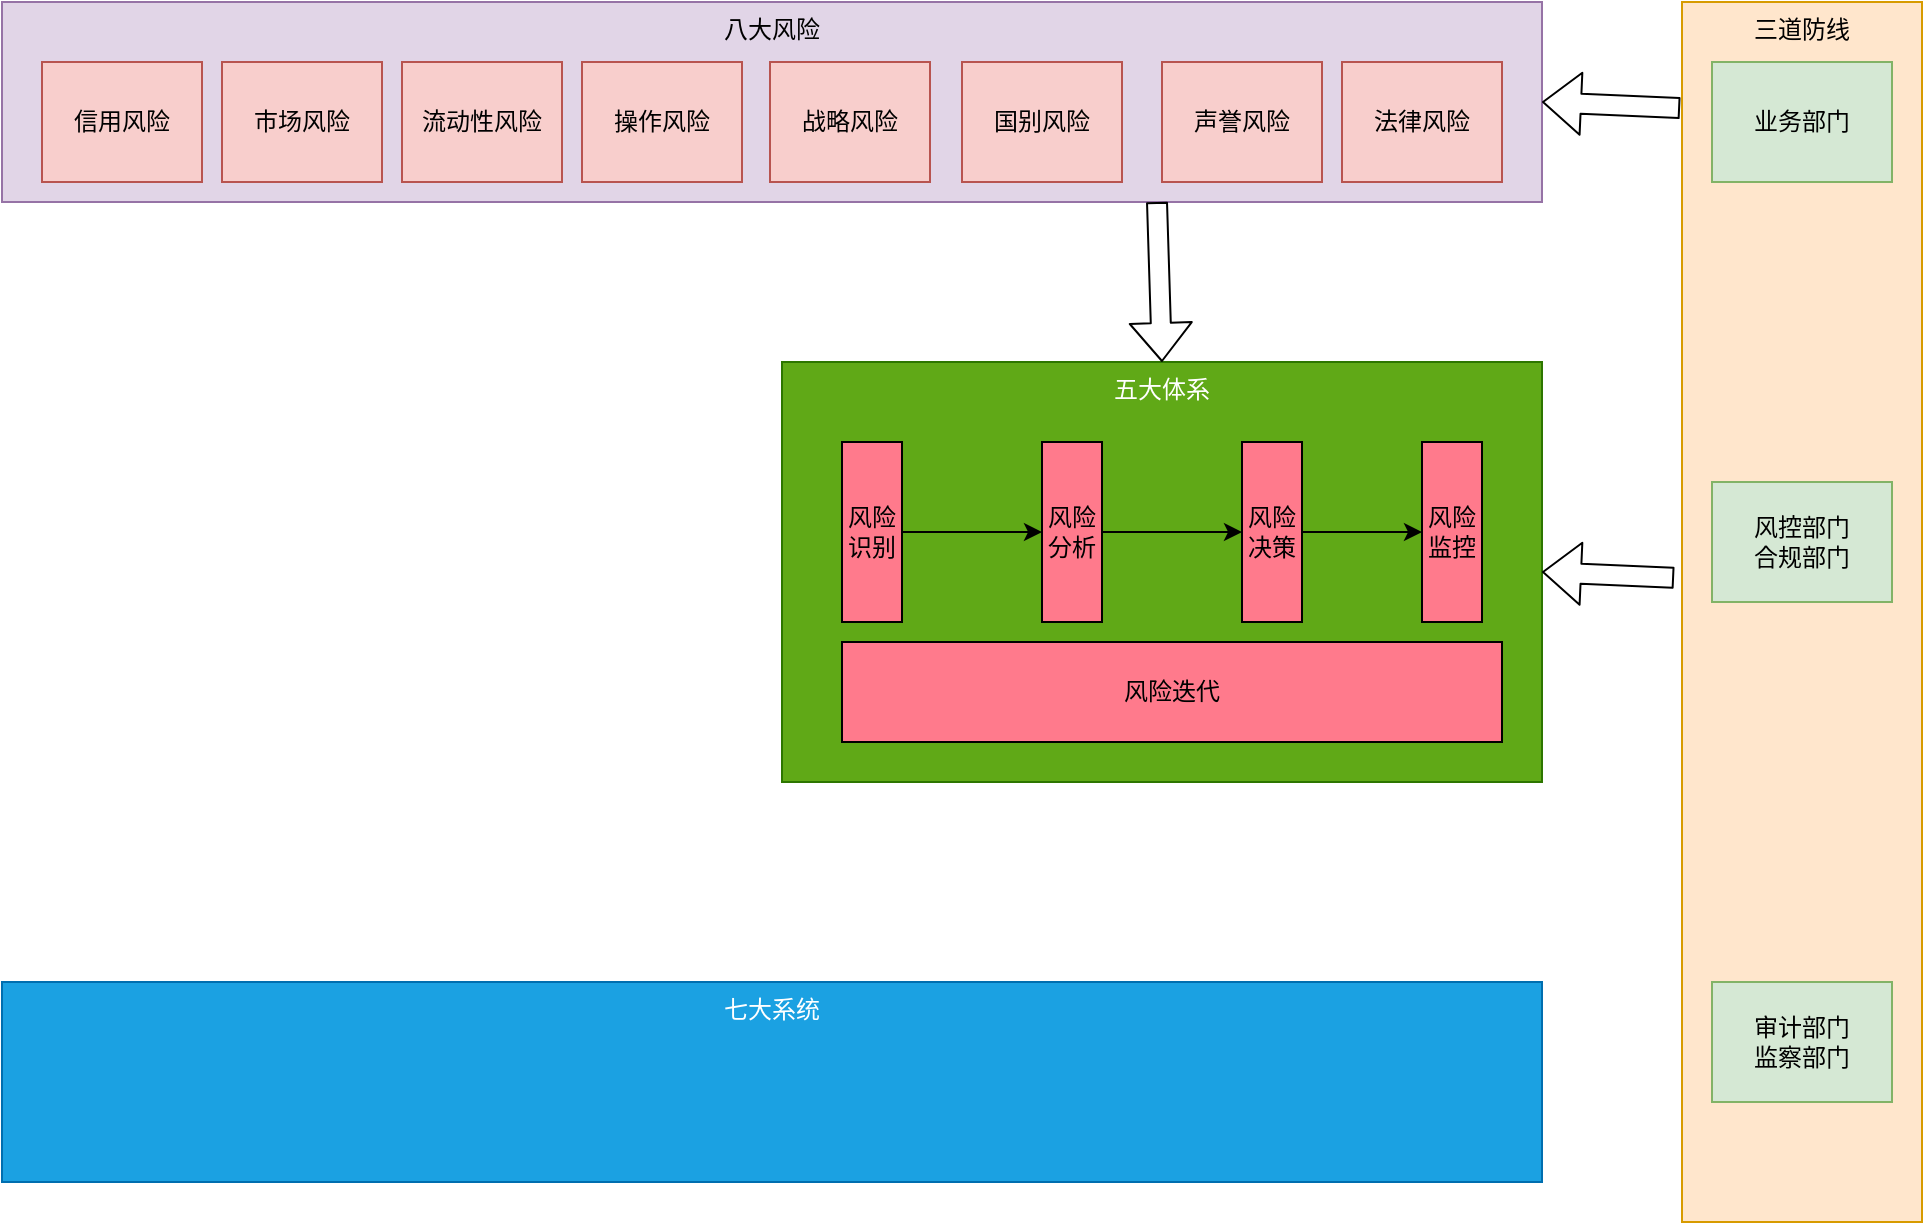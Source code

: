 <mxfile version="14.5.10" type="github">
  <diagram id="84DYd2oJogJ50CBNajp7" name="第 1 页">
    <mxGraphModel dx="1422" dy="762" grid="1" gridSize="10" guides="1" tooltips="1" connect="1" arrows="1" fold="1" page="1" pageScale="1" pageWidth="827" pageHeight="1169" math="0" shadow="0">
      <root>
        <mxCell id="0" />
        <mxCell id="1" parent="0" />
        <mxCell id="pUdsgsDDToOgOxMUS9t4-1" value="八大风险" style="rounded=0;whiteSpace=wrap;html=1;verticalAlign=top;fillColor=#e1d5e7;strokeColor=#9673a6;" vertex="1" parent="1">
          <mxGeometry x="30" y="130" width="770" height="100" as="geometry" />
        </mxCell>
        <mxCell id="pUdsgsDDToOgOxMUS9t4-2" value="信用风险" style="rounded=0;whiteSpace=wrap;html=1;fillColor=#f8cecc;strokeColor=#b85450;" vertex="1" parent="1">
          <mxGeometry x="50" y="160" width="80" height="60" as="geometry" />
        </mxCell>
        <mxCell id="pUdsgsDDToOgOxMUS9t4-3" value="市场风险" style="rounded=0;whiteSpace=wrap;html=1;fillColor=#f8cecc;strokeColor=#b85450;" vertex="1" parent="1">
          <mxGeometry x="140" y="160" width="80" height="60" as="geometry" />
        </mxCell>
        <mxCell id="pUdsgsDDToOgOxMUS9t4-4" value="流动性风险" style="rounded=0;whiteSpace=wrap;html=1;fillColor=#f8cecc;strokeColor=#b85450;" vertex="1" parent="1">
          <mxGeometry x="230" y="160" width="80" height="60" as="geometry" />
        </mxCell>
        <mxCell id="pUdsgsDDToOgOxMUS9t4-5" value="操作风险" style="rounded=0;whiteSpace=wrap;html=1;fillColor=#f8cecc;strokeColor=#b85450;" vertex="1" parent="1">
          <mxGeometry x="320" y="160" width="80" height="60" as="geometry" />
        </mxCell>
        <mxCell id="pUdsgsDDToOgOxMUS9t4-6" value="战略风险" style="rounded=0;whiteSpace=wrap;html=1;fillColor=#f8cecc;strokeColor=#b85450;" vertex="1" parent="1">
          <mxGeometry x="414" y="160" width="80" height="60" as="geometry" />
        </mxCell>
        <mxCell id="pUdsgsDDToOgOxMUS9t4-7" value="国别风险" style="rounded=0;whiteSpace=wrap;html=1;fillColor=#f8cecc;strokeColor=#b85450;" vertex="1" parent="1">
          <mxGeometry x="510" y="160" width="80" height="60" as="geometry" />
        </mxCell>
        <mxCell id="pUdsgsDDToOgOxMUS9t4-8" value="声誉风险" style="rounded=0;whiteSpace=wrap;html=1;fillColor=#f8cecc;strokeColor=#b85450;" vertex="1" parent="1">
          <mxGeometry x="610" y="160" width="80" height="60" as="geometry" />
        </mxCell>
        <mxCell id="pUdsgsDDToOgOxMUS9t4-9" value="法律风险" style="rounded=0;whiteSpace=wrap;html=1;fillColor=#f8cecc;strokeColor=#b85450;" vertex="1" parent="1">
          <mxGeometry x="700" y="160" width="80" height="60" as="geometry" />
        </mxCell>
        <mxCell id="pUdsgsDDToOgOxMUS9t4-10" value="三道防线" style="rounded=0;whiteSpace=wrap;html=1;verticalAlign=top;fillColor=#ffe6cc;strokeColor=#d79b00;" vertex="1" parent="1">
          <mxGeometry x="870" y="130" width="120" height="610" as="geometry" />
        </mxCell>
        <mxCell id="pUdsgsDDToOgOxMUS9t4-11" value="业务部门" style="rounded=0;whiteSpace=wrap;html=1;fillColor=#d5e8d4;strokeColor=#82b366;" vertex="1" parent="1">
          <mxGeometry x="885" y="160" width="90" height="60" as="geometry" />
        </mxCell>
        <mxCell id="pUdsgsDDToOgOxMUS9t4-13" value="五大体系" style="rounded=0;whiteSpace=wrap;html=1;verticalAlign=top;fillColor=#60a917;strokeColor=#2D7600;fontColor=#ffffff;" vertex="1" parent="1">
          <mxGeometry x="420" y="310" width="380" height="210" as="geometry" />
        </mxCell>
        <mxCell id="pUdsgsDDToOgOxMUS9t4-14" value="风险识别" style="rounded=0;whiteSpace=wrap;html=1;fillColor=#FF7A8C;" vertex="1" parent="1">
          <mxGeometry x="450" y="350" width="30" height="90" as="geometry" />
        </mxCell>
        <mxCell id="pUdsgsDDToOgOxMUS9t4-15" value="风险分析" style="rounded=0;whiteSpace=wrap;html=1;fillColor=#FF7A8C;" vertex="1" parent="1">
          <mxGeometry x="550" y="350" width="30" height="90" as="geometry" />
        </mxCell>
        <mxCell id="pUdsgsDDToOgOxMUS9t4-16" value="风险决策" style="rounded=0;whiteSpace=wrap;html=1;fillColor=#FF7A8C;" vertex="1" parent="1">
          <mxGeometry x="650" y="350" width="30" height="90" as="geometry" />
        </mxCell>
        <mxCell id="pUdsgsDDToOgOxMUS9t4-17" value="风险监控" style="rounded=0;whiteSpace=wrap;html=1;fillColor=#FF7A8C;" vertex="1" parent="1">
          <mxGeometry x="740" y="350" width="30" height="90" as="geometry" />
        </mxCell>
        <mxCell id="pUdsgsDDToOgOxMUS9t4-18" value="风险迭代" style="rounded=0;whiteSpace=wrap;html=1;fillColor=#FF7A8C;" vertex="1" parent="1">
          <mxGeometry x="450" y="450" width="330" height="50" as="geometry" />
        </mxCell>
        <mxCell id="pUdsgsDDToOgOxMUS9t4-19" value="" style="shape=flexArrow;endArrow=classic;html=1;exitX=0.75;exitY=1;exitDx=0;exitDy=0;entryX=0.5;entryY=0;entryDx=0;entryDy=0;" edge="1" parent="1" source="pUdsgsDDToOgOxMUS9t4-1" target="pUdsgsDDToOgOxMUS9t4-13">
          <mxGeometry width="50" height="50" relative="1" as="geometry">
            <mxPoint x="390" y="390" as="sourcePoint" />
            <mxPoint x="440" y="340" as="targetPoint" />
          </mxGeometry>
        </mxCell>
        <mxCell id="pUdsgsDDToOgOxMUS9t4-20" value="" style="endArrow=classic;html=1;entryX=0;entryY=0.5;entryDx=0;entryDy=0;exitX=1;exitY=0.5;exitDx=0;exitDy=0;" edge="1" parent="1" source="pUdsgsDDToOgOxMUS9t4-14" target="pUdsgsDDToOgOxMUS9t4-15">
          <mxGeometry width="50" height="50" relative="1" as="geometry">
            <mxPoint x="390" y="390" as="sourcePoint" />
            <mxPoint x="440" y="340" as="targetPoint" />
          </mxGeometry>
        </mxCell>
        <mxCell id="pUdsgsDDToOgOxMUS9t4-21" value="" style="endArrow=classic;html=1;entryX=0;entryY=0.5;entryDx=0;entryDy=0;exitX=1;exitY=0.5;exitDx=0;exitDy=0;" edge="1" parent="1" source="pUdsgsDDToOgOxMUS9t4-15" target="pUdsgsDDToOgOxMUS9t4-16">
          <mxGeometry width="50" height="50" relative="1" as="geometry">
            <mxPoint x="490" y="405" as="sourcePoint" />
            <mxPoint x="560" y="405" as="targetPoint" />
          </mxGeometry>
        </mxCell>
        <mxCell id="pUdsgsDDToOgOxMUS9t4-22" value="" style="endArrow=classic;html=1;entryX=0;entryY=0.5;entryDx=0;entryDy=0;exitX=1;exitY=0.5;exitDx=0;exitDy=0;" edge="1" parent="1" source="pUdsgsDDToOgOxMUS9t4-16" target="pUdsgsDDToOgOxMUS9t4-17">
          <mxGeometry width="50" height="50" relative="1" as="geometry">
            <mxPoint x="500" y="415" as="sourcePoint" />
            <mxPoint x="570" y="415" as="targetPoint" />
          </mxGeometry>
        </mxCell>
        <mxCell id="pUdsgsDDToOgOxMUS9t4-23" value="" style="shape=flexArrow;endArrow=classic;html=1;exitX=-0.008;exitY=0.087;exitDx=0;exitDy=0;entryX=1;entryY=0.5;entryDx=0;entryDy=0;exitPerimeter=0;" edge="1" parent="1" source="pUdsgsDDToOgOxMUS9t4-10" target="pUdsgsDDToOgOxMUS9t4-1">
          <mxGeometry width="50" height="50" relative="1" as="geometry">
            <mxPoint x="617.5" y="240" as="sourcePoint" />
            <mxPoint x="620" y="320" as="targetPoint" />
          </mxGeometry>
        </mxCell>
        <mxCell id="pUdsgsDDToOgOxMUS9t4-24" value="" style="shape=flexArrow;endArrow=classic;html=1;exitX=-0.033;exitY=0.472;exitDx=0;exitDy=0;entryX=1;entryY=0.5;entryDx=0;entryDy=0;exitPerimeter=0;" edge="1" parent="1" source="pUdsgsDDToOgOxMUS9t4-10" target="pUdsgsDDToOgOxMUS9t4-13">
          <mxGeometry width="50" height="50" relative="1" as="geometry">
            <mxPoint x="879.04" y="193.07" as="sourcePoint" />
            <mxPoint x="810" y="190" as="targetPoint" />
          </mxGeometry>
        </mxCell>
        <mxCell id="pUdsgsDDToOgOxMUS9t4-25" value="风控部门&lt;br&gt;合规部门" style="rounded=0;whiteSpace=wrap;html=1;fillColor=#d5e8d4;strokeColor=#82b366;" vertex="1" parent="1">
          <mxGeometry x="885" y="370" width="90" height="60" as="geometry" />
        </mxCell>
        <mxCell id="pUdsgsDDToOgOxMUS9t4-26" value="审计部门&lt;br&gt;监察部门" style="rounded=0;whiteSpace=wrap;html=1;fillColor=#d5e8d4;strokeColor=#82b366;" vertex="1" parent="1">
          <mxGeometry x="885" y="620" width="90" height="60" as="geometry" />
        </mxCell>
        <mxCell id="pUdsgsDDToOgOxMUS9t4-27" value="七大系统" style="rounded=0;whiteSpace=wrap;html=1;verticalAlign=top;fillColor=#1ba1e2;strokeColor=#006EAF;fontColor=#ffffff;" vertex="1" parent="1">
          <mxGeometry x="30" y="620" width="770" height="100" as="geometry" />
        </mxCell>
      </root>
    </mxGraphModel>
  </diagram>
</mxfile>
